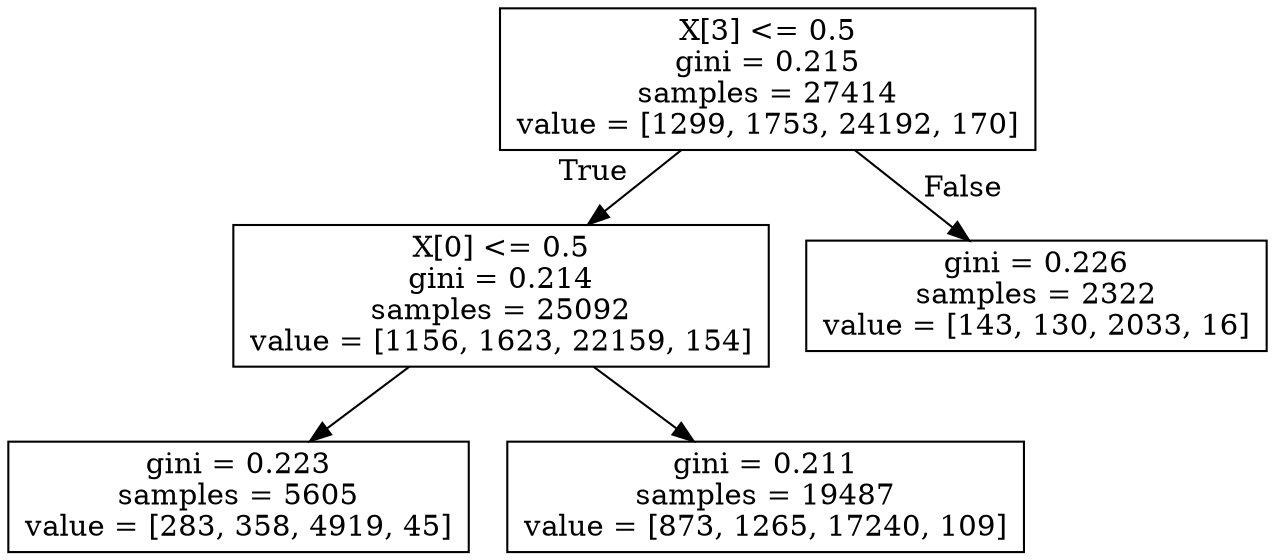 digraph Tree {
node [shape=box] ;
0 [label="X[3] <= 0.5\ngini = 0.215\nsamples = 27414\nvalue = [1299, 1753, 24192, 170]"] ;
1 [label="X[0] <= 0.5\ngini = 0.214\nsamples = 25092\nvalue = [1156, 1623, 22159, 154]"] ;
0 -> 1 [labeldistance=2.5, labelangle=45, headlabel="True"] ;
2 [label="gini = 0.223\nsamples = 5605\nvalue = [283, 358, 4919, 45]"] ;
1 -> 2 ;
3 [label="gini = 0.211\nsamples = 19487\nvalue = [873, 1265, 17240, 109]"] ;
1 -> 3 ;
4 [label="gini = 0.226\nsamples = 2322\nvalue = [143, 130, 2033, 16]"] ;
0 -> 4 [labeldistance=2.5, labelangle=-45, headlabel="False"] ;
}